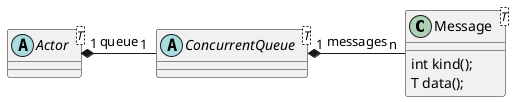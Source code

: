 [plantuml,target=c4-class-diagram,format=svg]
....
' tag::code[]
@startuml
class Message<T> {
  int kind();
  T data();
}

abstract class ConcurrentQueue<T>
abstract class Actor<T>

Actor "1"*-"1" ConcurrentQueue : queue
ConcurrentQueue "1"*-"n" Message : messages
@enduml
' end::code[]
....
